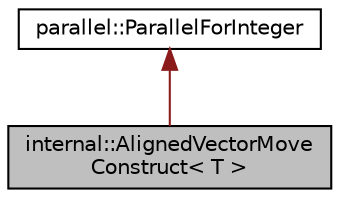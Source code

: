 digraph "internal::AlignedVectorMoveConstruct&lt; T &gt;"
{
 // LATEX_PDF_SIZE
  edge [fontname="Helvetica",fontsize="10",labelfontname="Helvetica",labelfontsize="10"];
  node [fontname="Helvetica",fontsize="10",shape=record];
  Node1 [label="internal::AlignedVectorMove\lConstruct\< T \>",height=0.2,width=0.4,color="black", fillcolor="grey75", style="filled", fontcolor="black",tooltip=" "];
  Node2 -> Node1 [dir="back",color="firebrick4",fontsize="10",style="solid",fontname="Helvetica"];
  Node2 [label="parallel::ParallelForInteger",height=0.2,width=0.4,color="black", fillcolor="white", style="filled",URL="$structparallel_1_1ParallelForInteger.html",tooltip=" "];
}
